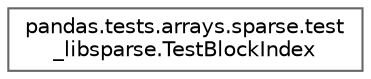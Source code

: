 digraph "Graphical Class Hierarchy"
{
 // LATEX_PDF_SIZE
  bgcolor="transparent";
  edge [fontname=Helvetica,fontsize=10,labelfontname=Helvetica,labelfontsize=10];
  node [fontname=Helvetica,fontsize=10,shape=box,height=0.2,width=0.4];
  rankdir="LR";
  Node0 [id="Node000000",label="pandas.tests.arrays.sparse.test\l_libsparse.TestBlockIndex",height=0.2,width=0.4,color="grey40", fillcolor="white", style="filled",URL="$d0/d9d/classpandas_1_1tests_1_1arrays_1_1sparse_1_1test__libsparse_1_1TestBlockIndex.html",tooltip=" "];
}
